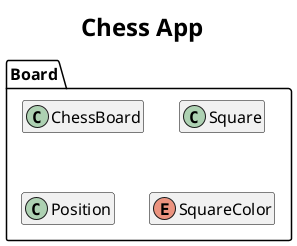 @startuml Chess App


skinparam DefaultFontName Arial
skinparam DefaultFontSize 16
skinparam DefaultFontStyle bold
skinparam ClassBorderColor black
skinparam SequenceMessageAlignment center
skinparam ArrowThickness 1
skinparam ArrowColor #black
hide empty members

skinparam titleBorderRoundCorner 15
skinparam titleBorderThickness 2
skinparam TitleFontSize 24

title Chess App


    package Board {
        class ChessBoard {

        }

        class Square {

        }

        class Position {

        }

        enum SquareColor {

        }
    }


@enduml
